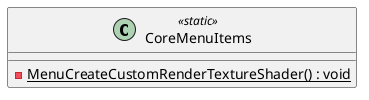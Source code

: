 @startuml
class CoreMenuItems <<static>> {
    {static} - MenuCreateCustomRenderTextureShader() : void
}
@enduml

